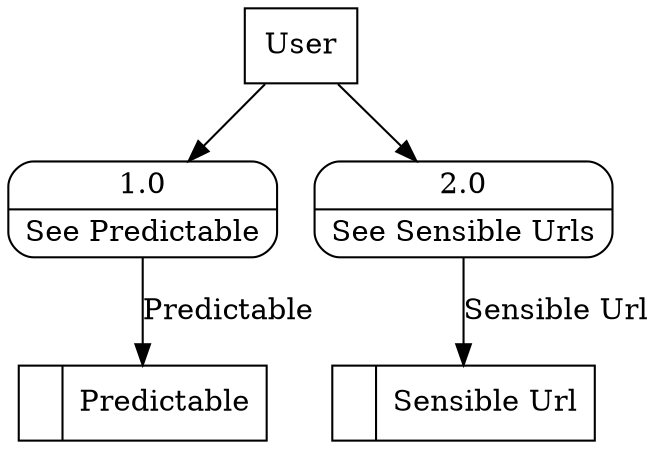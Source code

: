 digraph dfd2{ 
node[shape=record]
200 [label="<f0>  |<f1> Predictable " ];
201 [label="<f0>  |<f1> Sensible Url " ];
202 [label="User" shape=box];
203 [label="{<f0> 1.0|<f1> See Predictable }" shape=Mrecord];
204 [label="{<f0> 2.0|<f1> See Sensible Urls }" shape=Mrecord];
202 -> 203
202 -> 204
203 -> 200 [label="Predictable"]
204 -> 201 [label="Sensible Url"]
}